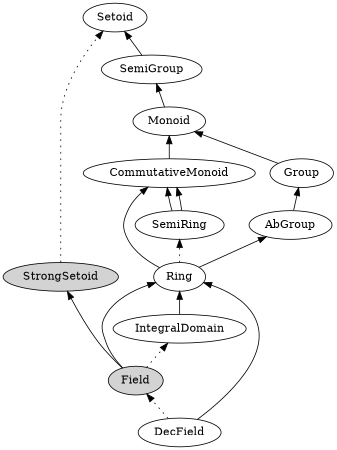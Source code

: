 digraph {
  size="5,3";
  margin=0;
  rankdir=BT;
  ranksep="0.4";
  StrongSetoid [fillcolor=lightgrey,style=filled]
  Field [fillcolor=lightgrey,style=filled]
  StrongSetoid -> Setoid [style=dotted]
  SemiGroup -> Setoid
  Monoid -> SemiGroup
  CommutativeMonoid -> Monoid
  Group -> Monoid
  AbGroup -> Group
  SemiRing -> CommutativeMonoid
  SemiRing -> CommutativeMonoid
  Ring -> SemiRing [style=dotted]
  Ring -> AbGroup
  Ring -> CommutativeMonoid
  IntegralDomain -> Ring
  Field -> Ring
  Field -> StrongSetoid
  Field -> IntegralDomain [style=dotted]
  DecField -> Ring
  DecField -> Field [style=dotted]
}
